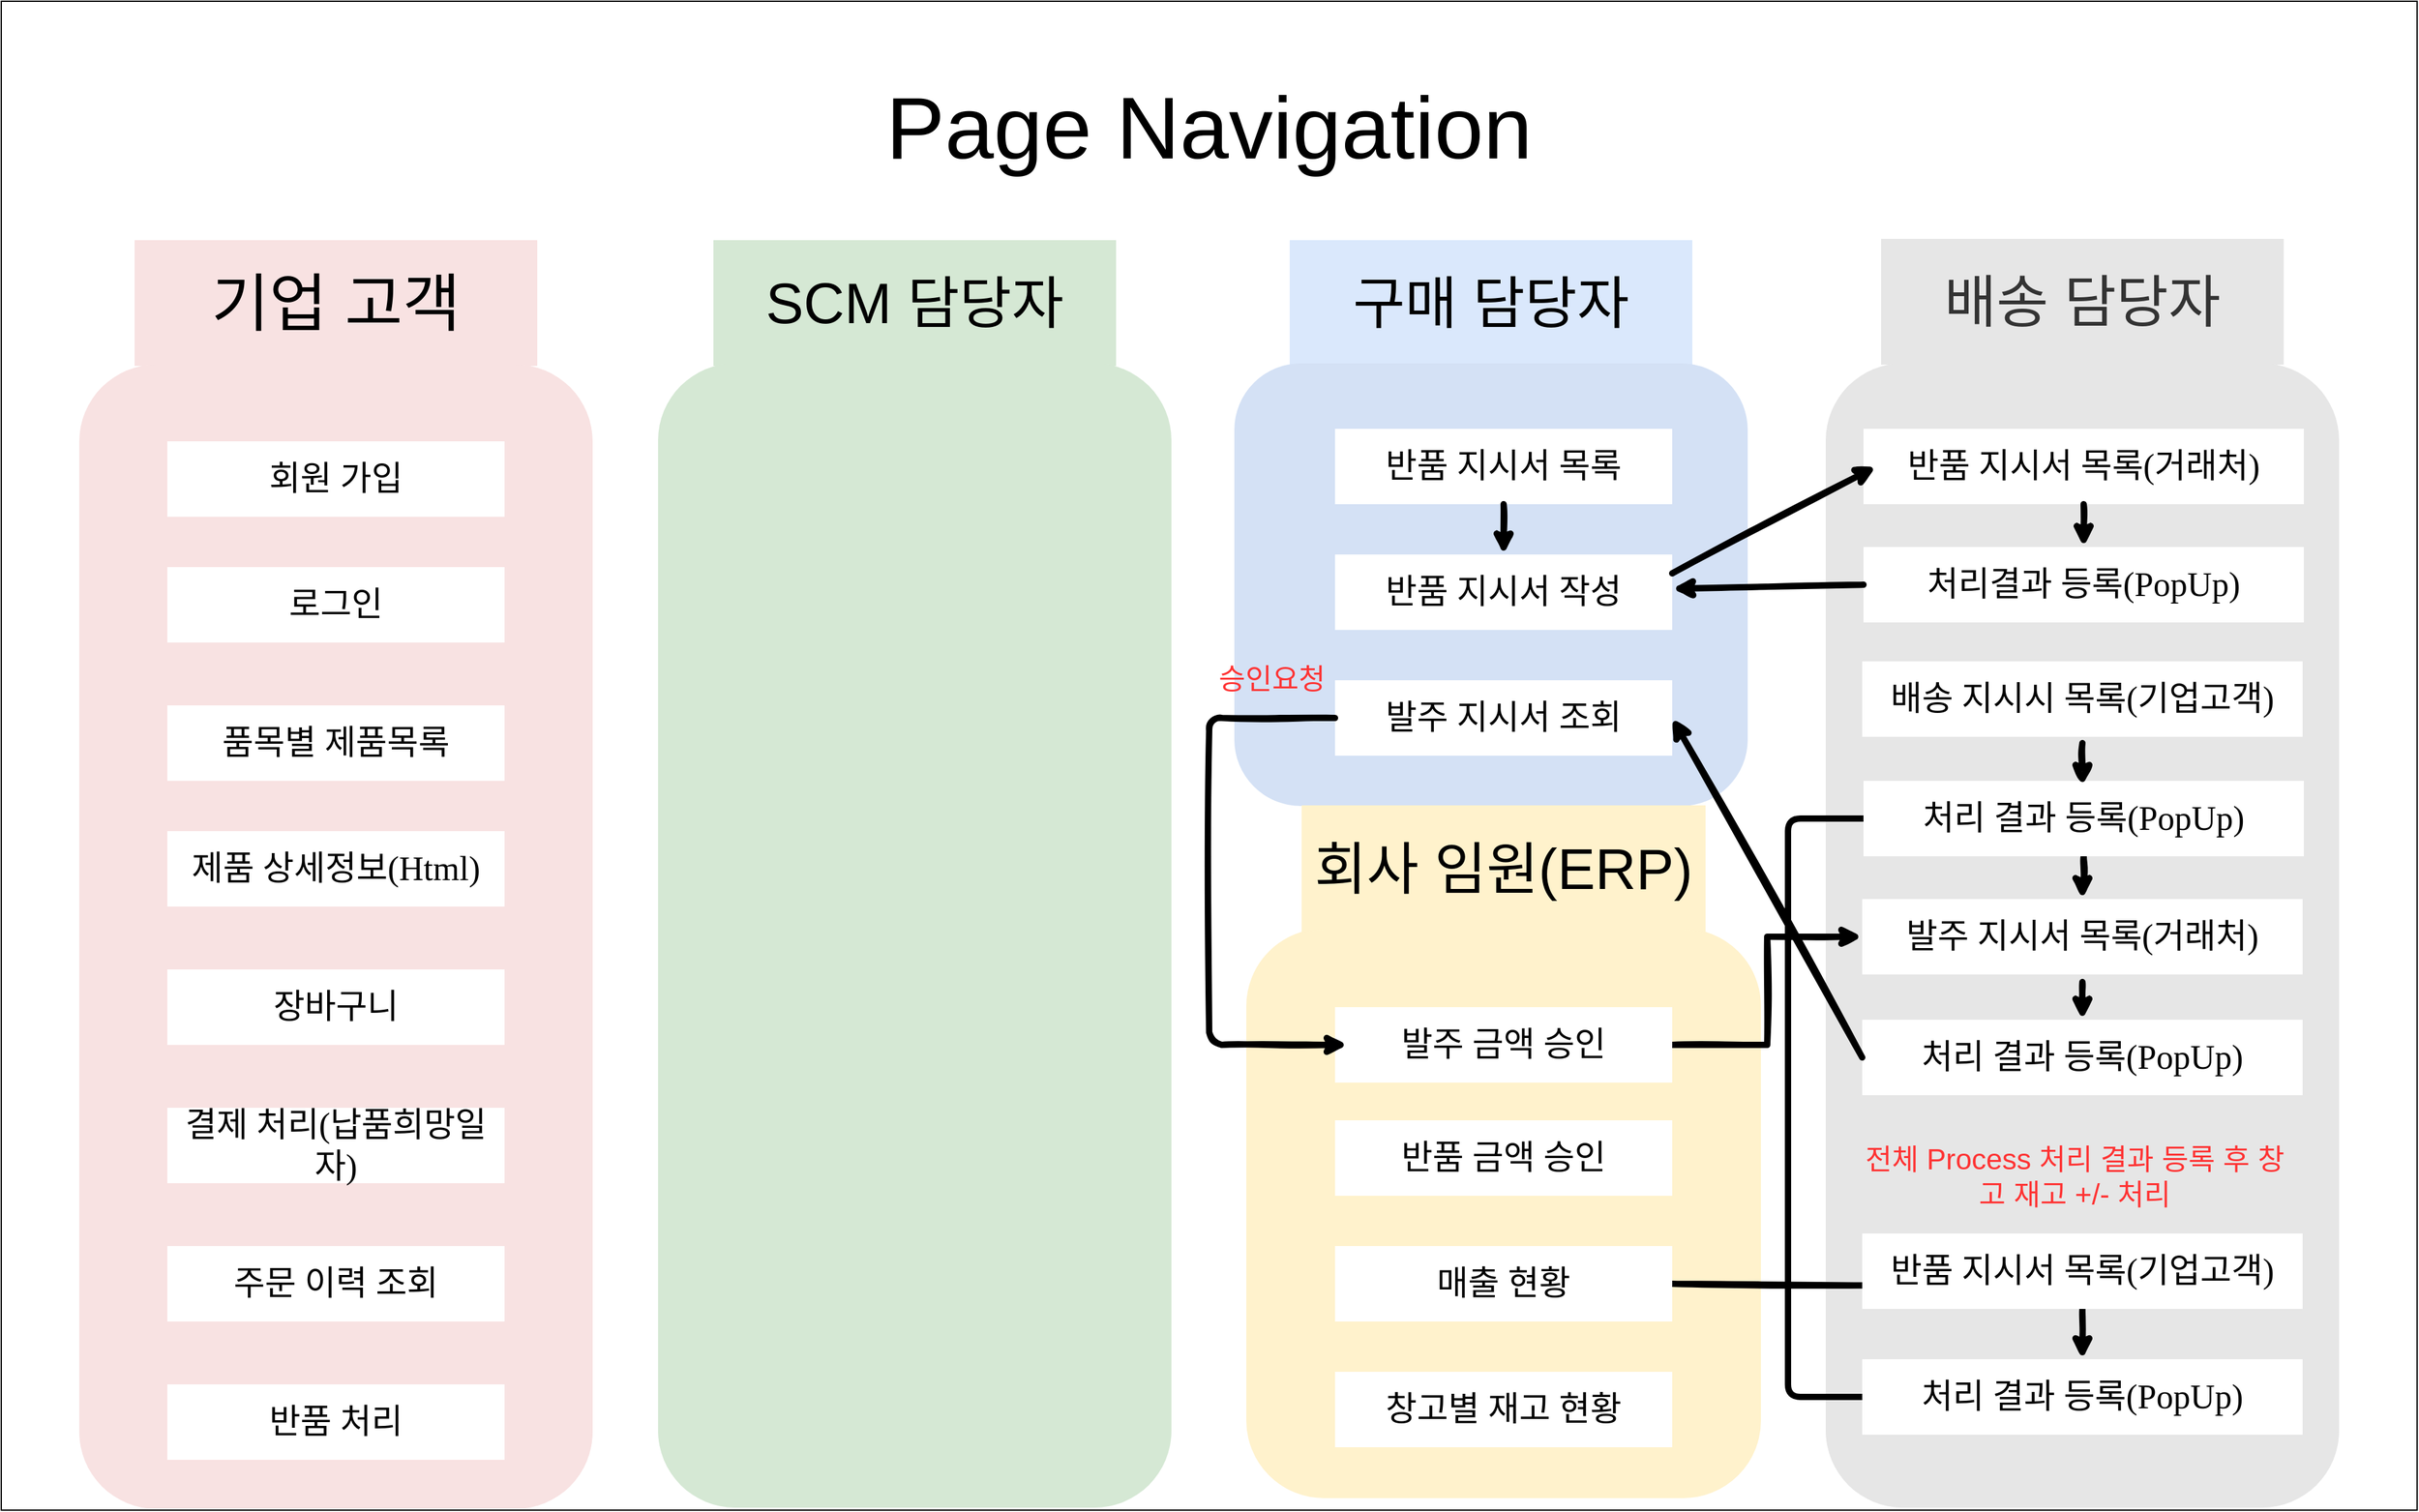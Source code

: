 <mxfile version="14.6.6" type="device"><diagram id="0zodVnznYMbdtaZQFF5Z" name="Page-1"><mxGraphModel dx="3088" dy="1524" grid="1" gridSize="10" guides="1" tooltips="1" connect="1" arrows="1" fold="1" page="1" pageScale="1" pageWidth="827" pageHeight="1169" math="0" shadow="0"><root><mxCell id="0"/><mxCell id="1" parent="0"/><mxCell id="TsWztMVgI1S3dDwuqZNO-1" value="" style="rounded=0;whiteSpace=wrap;html=1;" parent="1" vertex="1"><mxGeometry width="1920" height="1200" as="geometry"/></mxCell><mxCell id="TsWztMVgI1S3dDwuqZNO-2" value="&lt;font style=&quot;font-size: 50px&quot;&gt;기업 고객&lt;/font&gt;" style="text;html=1;align=center;verticalAlign=middle;whiteSpace=wrap;rounded=0;fillColor=#F8E2E2;" parent="1" vertex="1"><mxGeometry x="106" y="190" width="320" height="100" as="geometry"/></mxCell><mxCell id="TsWztMVgI1S3dDwuqZNO-3" value="&lt;font style=&quot;font-size: 70px&quot;&gt;Page Navigation&lt;/font&gt;" style="text;html=1;strokeColor=none;fillColor=none;align=center;verticalAlign=middle;whiteSpace=wrap;rounded=0;" parent="1" vertex="1"><mxGeometry x="625" y="10" width="670" height="180" as="geometry"/></mxCell><mxCell id="TsWztMVgI1S3dDwuqZNO-4" value="&lt;font style=&quot;font-size: 45px&quot;&gt;SCM 담당자&lt;/font&gt;" style="text;html=1;fillColor=#d5e8d4;align=center;verticalAlign=middle;whiteSpace=wrap;rounded=0;" parent="1" vertex="1"><mxGeometry x="566" y="190" width="320" height="100" as="geometry"/></mxCell><mxCell id="TsWztMVgI1S3dDwuqZNO-5" value="&lt;font style=&quot;font-size: 45px&quot;&gt;구매 담당자&lt;/font&gt;" style="text;html=1;align=center;verticalAlign=middle;whiteSpace=wrap;rounded=0;fillColor=#dae8fc;" parent="1" vertex="1"><mxGeometry x="1024" y="190" width="320" height="100" as="geometry"/></mxCell><mxCell id="TsWztMVgI1S3dDwuqZNO-6" value="&lt;font style=&quot;font-size: 45px&quot;&gt;배송 담당자&lt;/font&gt;" style="text;html=1;align=center;verticalAlign=middle;whiteSpace=wrap;rounded=0;fontColor=#333333;fillColor=#E6E6E6;" parent="1" vertex="1"><mxGeometry x="1494" y="189" width="320" height="100" as="geometry"/></mxCell><mxCell id="TsWztMVgI1S3dDwuqZNO-7" value="" style="rounded=1;whiteSpace=wrap;html=1;fillColor=#F8E2E2;strokeColor=none;" parent="1" vertex="1"><mxGeometry x="62" y="289" width="408" height="910" as="geometry"/></mxCell><mxCell id="TsWztMVgI1S3dDwuqZNO-8" value="" style="rounded=1;whiteSpace=wrap;html=1;strokeColor=none;fillColor=#D5E8D4;" parent="1" vertex="1"><mxGeometry x="522" y="288" width="408" height="910" as="geometry"/></mxCell><mxCell id="TsWztMVgI1S3dDwuqZNO-9" value="" style="rounded=1;whiteSpace=wrap;html=1;strokeColor=none;fillColor=#D4E1F5;" parent="1" vertex="1"><mxGeometry x="980" y="288" width="408" height="352" as="geometry"/></mxCell><mxCell id="TsWztMVgI1S3dDwuqZNO-10" value="" style="rounded=1;whiteSpace=wrap;html=1;strokeColor=none;fillColor=#E6E6E6;" parent="1" vertex="1"><mxGeometry x="1450" y="288" width="408" height="910" as="geometry"/></mxCell><mxCell id="TsWztMVgI1S3dDwuqZNO-11" value="&lt;font style=&quot;font-size: 27px&quot;&gt;회원 가입&lt;/font&gt;" style="text;html=1;align=center;verticalAlign=middle;whiteSpace=wrap;rounded=0;fillColor=#FFFFFF;fontFamily=Times New Roman;" parent="1" vertex="1"><mxGeometry x="132" y="350" width="268" height="60" as="geometry"/></mxCell><mxCell id="TsWztMVgI1S3dDwuqZNO-12" value="&lt;font style=&quot;font-size: 27px&quot;&gt;로그인&lt;/font&gt;&lt;span style=&quot;color: rgba(0 , 0 , 0 , 0) ; font-family: monospace ; font-size: 0px&quot;&gt;%3CmxGraphModel%3E%3Croot%3E%3CmxCell%20id%3D%220%22%2F%3E%3CmxCell%20id%3D%221%22%20parent%3D%220%22%2F%3E%3CmxCell%20id%3D%222%22%20value%3D%22%26lt%3Bfont%20style%3D%26quot%3Bfont-size%3A%2027px%26quot%3B%26gt%3B%ED%9A%8C%EC%9B%90%20%EA%B0%80%EC%9E%85%26lt%3B%2Ffont%26gt%3B%22%20style%3D%22text%3Bhtml%3D1%3Balign%3Dcenter%3BverticalAlign%3Dmiddle%3BwhiteSpace%3Dwrap%3Brounded%3D0%3BfillColor%3D%23FFFFFF%3BfontFamily%3DTimes%20New%20Roman%3B%22%20vertex%3D%221%22%20parent%3D%221%22%3E%3CmxGeometry%20x%3D%22132%22%20y%3D%22350%22%20width%3D%22268%22%20height%3D%2260%22%20as%3D%22geometry%22%2F%3E%3C%2FmxCell%3E%3C%2Froot%3E%3C%2FmxGraphModel%3E&lt;/span&gt;" style="text;html=1;align=center;verticalAlign=middle;whiteSpace=wrap;rounded=0;fillColor=#FFFFFF;fontFamily=Times New Roman;" parent="1" vertex="1"><mxGeometry x="132" y="450" width="268" height="60" as="geometry"/></mxCell><mxCell id="TsWztMVgI1S3dDwuqZNO-13" value="&lt;span style=&quot;font-size: 27px&quot;&gt;품목별 제품목록&lt;/span&gt;" style="text;html=1;align=center;verticalAlign=middle;whiteSpace=wrap;rounded=0;fillColor=#FFFFFF;fontFamily=Times New Roman;" parent="1" vertex="1"><mxGeometry x="132" y="560" width="268" height="60" as="geometry"/></mxCell><mxCell id="TsWztMVgI1S3dDwuqZNO-14" value="&lt;span style=&quot;font-size: 27px&quot;&gt;제품 상세정보(Html)&lt;/span&gt;" style="text;html=1;align=center;verticalAlign=middle;whiteSpace=wrap;rounded=0;fillColor=#FFFFFF;fontFamily=Times New Roman;" parent="1" vertex="1"><mxGeometry x="132" y="660" width="268" height="60" as="geometry"/></mxCell><mxCell id="TsWztMVgI1S3dDwuqZNO-15" value="&lt;span style=&quot;font-size: 27px&quot;&gt;장바구니&lt;/span&gt;" style="text;html=1;align=center;verticalAlign=middle;whiteSpace=wrap;rounded=0;fillColor=#FFFFFF;fontFamily=Times New Roman;" parent="1" vertex="1"><mxGeometry x="132" y="770" width="268" height="60" as="geometry"/></mxCell><mxCell id="TsWztMVgI1S3dDwuqZNO-16" value="&lt;span style=&quot;font-size: 27px&quot;&gt;결제 처리(납품희망일자)&lt;/span&gt;" style="text;html=1;align=center;verticalAlign=middle;whiteSpace=wrap;rounded=0;fillColor=#FFFFFF;fontFamily=Times New Roman;" parent="1" vertex="1"><mxGeometry x="132" y="880" width="268" height="60" as="geometry"/></mxCell><mxCell id="TsWztMVgI1S3dDwuqZNO-17" value="&lt;span style=&quot;font-size: 27px&quot;&gt;주문 이력 조회&lt;/span&gt;" style="text;html=1;align=center;verticalAlign=middle;whiteSpace=wrap;rounded=0;fillColor=#FFFFFF;fontFamily=Times New Roman;" parent="1" vertex="1"><mxGeometry x="132" y="990" width="268" height="60" as="geometry"/></mxCell><mxCell id="TsWztMVgI1S3dDwuqZNO-18" value="&lt;span style=&quot;font-size: 27px&quot;&gt;반품 처리&lt;/span&gt;" style="text;html=1;align=center;verticalAlign=middle;whiteSpace=wrap;rounded=0;fillColor=#FFFFFF;fontFamily=Times New Roman;" parent="1" vertex="1"><mxGeometry x="132" y="1100" width="268" height="60" as="geometry"/></mxCell><mxCell id="TsWztMVgI1S3dDwuqZNO-20" value="&lt;span style=&quot;font-size: 27px&quot;&gt;반품 지시서 목록&lt;/span&gt;" style="text;html=1;align=center;verticalAlign=middle;whiteSpace=wrap;rounded=0;fillColor=#FFFFFF;fontFamily=Times New Roman;" parent="1" vertex="1"><mxGeometry x="1060" y="340" width="268" height="60" as="geometry"/></mxCell><mxCell id="TsWztMVgI1S3dDwuqZNO-21" value="&lt;span style=&quot;font-size: 27px&quot;&gt;반품 지시서 작성&lt;/span&gt;" style="text;html=1;align=center;verticalAlign=middle;whiteSpace=wrap;rounded=0;fillColor=#FFFFFF;fontFamily=Times New Roman;" parent="1" vertex="1"><mxGeometry x="1060" y="440" width="268" height="60" as="geometry"/></mxCell><mxCell id="TsWztMVgI1S3dDwuqZNO-22" value="&lt;span style=&quot;font-size: 27px&quot;&gt;발주 지시서 조회&lt;/span&gt;" style="text;html=1;align=center;verticalAlign=middle;whiteSpace=wrap;rounded=0;fillColor=#FFFFFF;fontFamily=Times New Roman;" parent="1" vertex="1"><mxGeometry x="1060" y="540" width="268" height="60" as="geometry"/></mxCell><mxCell id="TsWztMVgI1S3dDwuqZNO-24" value="&lt;font style=&quot;font-size: 45px&quot;&gt;회사 임원(ERP)&lt;/font&gt;" style="text;html=1;align=center;verticalAlign=middle;whiteSpace=wrap;rounded=0;fillColor=#fff2cc;strokeColor=#FFF2CC;" parent="1" vertex="1"><mxGeometry x="1034" y="640" width="320" height="100" as="geometry"/></mxCell><mxCell id="TsWztMVgI1S3dDwuqZNO-25" value="" style="rounded=1;whiteSpace=wrap;html=1;fillColor=#fff2cc;strokeColor=#FFF2CC;" parent="1" vertex="1"><mxGeometry x="990" y="738" width="408" height="452" as="geometry"/></mxCell><mxCell id="TsWztMVgI1S3dDwuqZNO-76" value="" style="edgeStyle=orthogonalEdgeStyle;rounded=0;sketch=1;jumpSize=5;orthogonalLoop=1;jettySize=auto;html=1;strokeWidth=5;entryX=0;entryY=0.5;entryDx=0;entryDy=0;" parent="1" source="TsWztMVgI1S3dDwuqZNO-26" target="TsWztMVgI1S3dDwuqZNO-36" edge="1"><mxGeometry relative="1" as="geometry"/></mxCell><mxCell id="TsWztMVgI1S3dDwuqZNO-26" value="&lt;span style=&quot;font-size: 27px&quot;&gt;발주 금액 승인&lt;/span&gt;" style="text;html=1;align=center;verticalAlign=middle;whiteSpace=wrap;rounded=0;fillColor=#FFFFFF;fontFamily=Times New Roman;" parent="1" vertex="1"><mxGeometry x="1060" y="800" width="268" height="60" as="geometry"/></mxCell><mxCell id="TsWztMVgI1S3dDwuqZNO-87" value="" style="edgeStyle=orthogonalEdgeStyle;rounded=0;sketch=1;jumpSize=5;orthogonalLoop=1;jettySize=auto;html=1;strokeWidth=5;" parent="1" source="TsWztMVgI1S3dDwuqZNO-27" target="TsWztMVgI1S3dDwuqZNO-84" edge="1"><mxGeometry relative="1" as="geometry"/></mxCell><mxCell id="TsWztMVgI1S3dDwuqZNO-27" value="&lt;span style=&quot;font-size: 27px&quot;&gt;매출 현황&lt;/span&gt;&lt;span style=&quot;color: rgba(0 , 0 , 0 , 0) ; font-family: monospace ; font-size: 0px&quot;&gt;%3CmxGraphModel%3E%3Croot%3E%3CmxCell%20id%3D%220%22%2F%3E%3CmxCell%20id%3D%221%22%20parent%3D%220%22%2F%3E%3CmxCell%20id%3D%222%22%20value%3D%22%26lt%3Bspan%20style%3D%26quot%3Bfont-size%3A%2027px%26quot%3B%26gt%3B%EB%B0%9C%EC%A3%BC%20%EA%B8%88%EC%95%A1%20%EC%8A%B9%EC%9D%B8%26lt%3B%2Fspan%26gt%3B%22%20style%3D%22text%3Bhtml%3D1%3Balign%3Dcenter%3BverticalAlign%3Dmiddle%3BwhiteSpace%3Dwrap%3Brounded%3D0%3BfillColor%3D%23FFFFFF%3BfontFamily%3DTimes%20New%20Roman%3B%22%20vertex%3D%221%22%20parent%3D%221%22%3E%3CmxGeometry%20x%3D%221060%22%20y%3D%22800%22%20width%3D%22268%22%20height%3D%2260%22%20as%3D%22geometry%22%2F%3E%3C%2FmxCell%3E%3C%2Froot%3E%3C%2FmxGraphModel%3E&lt;/span&gt;" style="text;html=1;align=center;verticalAlign=middle;whiteSpace=wrap;rounded=0;fillColor=#FFFFFF;fontFamily=Times New Roman;" parent="1" vertex="1"><mxGeometry x="1060" y="990" width="268" height="60" as="geometry"/></mxCell><mxCell id="TsWztMVgI1S3dDwuqZNO-28" value="&lt;span style=&quot;font-size: 27px&quot;&gt;창고별 재고 현황&lt;/span&gt;" style="text;html=1;align=center;verticalAlign=middle;whiteSpace=wrap;rounded=0;fillColor=#FFFFFF;fontFamily=Times New Roman;" parent="1" vertex="1"><mxGeometry x="1060" y="1090" width="268" height="60" as="geometry"/></mxCell><mxCell id="TsWztMVgI1S3dDwuqZNO-29" value="&lt;span style=&quot;font-size: 27px&quot;&gt;반품 지시서 목록(거래처)&lt;/span&gt;" style="text;html=1;align=center;verticalAlign=middle;whiteSpace=wrap;rounded=0;fillColor=#FFFFFF;fontFamily=Times New Roman;" parent="1" vertex="1"><mxGeometry x="1480" y="340" width="350" height="60" as="geometry"/></mxCell><mxCell id="TsWztMVgI1S3dDwuqZNO-31" value="&lt;span style=&quot;font-size: 27px&quot;&gt;처리결과 등록(&lt;/span&gt;&lt;span style=&quot;font-size: 27px&quot;&gt;PopUp&lt;/span&gt;&lt;span style=&quot;font-size: 27px&quot;&gt;)&lt;/span&gt;" style="text;html=1;align=center;verticalAlign=middle;whiteSpace=wrap;rounded=0;fillColor=#FFFFFF;fontFamily=Times New Roman;" parent="1" vertex="1"><mxGeometry x="1480" y="434" width="350" height="60" as="geometry"/></mxCell><mxCell id="TsWztMVgI1S3dDwuqZNO-33" value="&lt;span style=&quot;font-size: 27px&quot;&gt;반품 금액 승인&lt;/span&gt;" style="text;html=1;align=center;verticalAlign=middle;whiteSpace=wrap;rounded=0;fillColor=#FFFFFF;fontFamily=Times New Roman;" parent="1" vertex="1"><mxGeometry x="1060" y="890" width="268" height="60" as="geometry"/></mxCell><mxCell id="TsWztMVgI1S3dDwuqZNO-34" value="&lt;span style=&quot;font-size: 27px&quot;&gt;배송 지시시 목록(기업고객)&lt;/span&gt;" style="text;html=1;align=center;verticalAlign=middle;whiteSpace=wrap;rounded=0;fillColor=#FFFFFF;fontFamily=Times New Roman;" parent="1" vertex="1"><mxGeometry x="1479" y="525" width="350" height="60" as="geometry"/></mxCell><mxCell id="TsWztMVgI1S3dDwuqZNO-94" value="" style="edgeStyle=orthogonalEdgeStyle;rounded=0;sketch=1;jumpSize=5;orthogonalLoop=1;jettySize=auto;html=1;strokeWidth=5;" parent="1" source="TsWztMVgI1S3dDwuqZNO-35" target="TsWztMVgI1S3dDwuqZNO-36" edge="1"><mxGeometry relative="1" as="geometry"/></mxCell><mxCell id="TsWztMVgI1S3dDwuqZNO-35" value="&lt;span style=&quot;font-size: 27px&quot;&gt;처리 결과 등록(PopUp)&lt;/span&gt;" style="text;html=1;align=center;verticalAlign=middle;whiteSpace=wrap;rounded=0;fillColor=#FFFFFF;fontFamily=Times New Roman;" parent="1" vertex="1"><mxGeometry x="1480" y="620" width="350" height="60" as="geometry"/></mxCell><mxCell id="TsWztMVgI1S3dDwuqZNO-36" value="&lt;span style=&quot;font-size: 27px&quot;&gt;발주 지시서 목록(거래처)&lt;/span&gt;" style="text;html=1;align=center;verticalAlign=middle;whiteSpace=wrap;rounded=0;fillColor=#FFFFFF;fontFamily=Times New Roman;" parent="1" vertex="1"><mxGeometry x="1479" y="714" width="350" height="60" as="geometry"/></mxCell><mxCell id="TsWztMVgI1S3dDwuqZNO-37" value="&lt;span style=&quot;font-size: 27px&quot;&gt;처리 결과 등록(PopUp)&lt;/span&gt;" style="text;html=1;align=center;verticalAlign=middle;whiteSpace=wrap;rounded=0;fillColor=#FFFFFF;fontFamily=Times New Roman;" parent="1" vertex="1"><mxGeometry x="1479" y="810" width="350" height="60" as="geometry"/></mxCell><mxCell id="TsWztMVgI1S3dDwuqZNO-91" value="" style="edgeStyle=orthogonalEdgeStyle;rounded=0;sketch=1;jumpSize=5;orthogonalLoop=1;jettySize=auto;html=1;strokeWidth=5;" parent="1" source="TsWztMVgI1S3dDwuqZNO-38" target="TsWztMVgI1S3dDwuqZNO-39" edge="1"><mxGeometry relative="1" as="geometry"/></mxCell><mxCell id="TsWztMVgI1S3dDwuqZNO-38" value="&lt;span style=&quot;font-size: 27px&quot;&gt;반품 지시서 목록(기업고객)&lt;/span&gt;" style="text;html=1;align=center;verticalAlign=middle;whiteSpace=wrap;rounded=0;fillColor=#FFFFFF;fontFamily=Times New Roman;" parent="1" vertex="1"><mxGeometry x="1479" y="980" width="350" height="60" as="geometry"/></mxCell><mxCell id="TsWztMVgI1S3dDwuqZNO-39" value="&lt;span style=&quot;font-size: 27px&quot;&gt;처리 결과 등록(PopUp)&lt;/span&gt;" style="text;html=1;align=center;verticalAlign=middle;whiteSpace=wrap;rounded=0;fillColor=#FFFFFF;fontFamily=Times New Roman;" parent="1" vertex="1"><mxGeometry x="1479" y="1080" width="350" height="60" as="geometry"/></mxCell><mxCell id="TsWztMVgI1S3dDwuqZNO-55" value="" style="endArrow=classic;html=1;strokeWidth=5;exitX=0;exitY=0.5;exitDx=0;exitDy=0;jumpSize=5;sketch=1;" parent="1" source="TsWztMVgI1S3dDwuqZNO-31" target="TsWztMVgI1S3dDwuqZNO-21" edge="1"><mxGeometry width="50" height="50" relative="1" as="geometry"><mxPoint x="1310" y="750" as="sourcePoint"/><mxPoint x="1360" y="700" as="targetPoint"/></mxGeometry></mxCell><mxCell id="TsWztMVgI1S3dDwuqZNO-56" value="" style="endArrow=classic;html=1;strokeWidth=5;exitX=1;exitY=0.25;exitDx=0;exitDy=0;jumpSize=5;sketch=1;" parent="1" source="TsWztMVgI1S3dDwuqZNO-21" edge="1"><mxGeometry width="50" height="50" relative="1" as="geometry"><mxPoint x="1440" y="420" as="sourcePoint"/><mxPoint x="1490" y="370" as="targetPoint"/></mxGeometry></mxCell><mxCell id="TsWztMVgI1S3dDwuqZNO-58" value="" style="endArrow=classic;html=1;strokeWidth=5;exitX=0.5;exitY=1;exitDx=0;exitDy=0;jumpSize=5;sketch=1;" parent="1" source="TsWztMVgI1S3dDwuqZNO-29" target="TsWztMVgI1S3dDwuqZNO-31" edge="1"><mxGeometry width="50" height="50" relative="1" as="geometry"><mxPoint x="1610" y="540" as="sourcePoint"/><mxPoint x="1654" y="420" as="targetPoint"/></mxGeometry></mxCell><mxCell id="TsWztMVgI1S3dDwuqZNO-60" value="" style="endArrow=classic;html=1;strokeWidth=5;exitX=0.5;exitY=1;exitDx=0;exitDy=0;jumpSize=5;sketch=1;" parent="1" edge="1"><mxGeometry width="50" height="50" relative="1" as="geometry"><mxPoint x="1654" y="590" as="sourcePoint"/><mxPoint x="1654" y="624" as="targetPoint"/></mxGeometry></mxCell><mxCell id="TsWztMVgI1S3dDwuqZNO-65" value="" style="endArrow=classic;html=1;strokeWidth=5;entryX=0.5;entryY=0;entryDx=0;entryDy=0;jumpSize=5;sketch=1;" parent="1" target="TsWztMVgI1S3dDwuqZNO-37" edge="1"><mxGeometry width="50" height="50" relative="1" as="geometry"><mxPoint x="1654" y="780" as="sourcePoint"/><mxPoint x="1600" y="364" as="targetPoint"/></mxGeometry></mxCell><mxCell id="TsWztMVgI1S3dDwuqZNO-66" value="" style="endArrow=classic;html=1;strokeWidth=5;exitX=0;exitY=0.5;exitDx=0;exitDy=0;entryX=1;entryY=0.5;entryDx=0;entryDy=0;jumpSize=5;sketch=1;" parent="1" source="TsWztMVgI1S3dDwuqZNO-37" target="TsWztMVgI1S3dDwuqZNO-22" edge="1"><mxGeometry width="50" height="50" relative="1" as="geometry"><mxPoint x="1310" y="750" as="sourcePoint"/><mxPoint x="1360" y="700" as="targetPoint"/></mxGeometry></mxCell><mxCell id="TsWztMVgI1S3dDwuqZNO-67" value="" style="endArrow=classic;html=1;strokeWidth=5;exitX=0;exitY=0.5;exitDx=0;exitDy=0;sketch=1;jumpSize=5;" parent="1" source="TsWztMVgI1S3dDwuqZNO-22" edge="1"><mxGeometry width="50" height="50" relative="1" as="geometry"><mxPoint x="1000" y="870" as="sourcePoint"/><mxPoint x="1070" y="830" as="targetPoint"/><Array as="points"><mxPoint x="960" y="570"/><mxPoint x="960" y="830"/></Array></mxGeometry></mxCell><mxCell id="TsWztMVgI1S3dDwuqZNO-83" value="" style="endArrow=classic;html=1;strokeWidth=5;exitX=0.5;exitY=1;exitDx=0;exitDy=0;jumpSize=5;sketch=1;" parent="1" source="TsWztMVgI1S3dDwuqZNO-20" target="TsWztMVgI1S3dDwuqZNO-21" edge="1"><mxGeometry width="50" height="50" relative="1" as="geometry"><mxPoint x="1310" y="900" as="sourcePoint"/><mxPoint x="1360" y="850" as="targetPoint"/></mxGeometry></mxCell><mxCell id="TsWztMVgI1S3dDwuqZNO-84" value="&lt;font style=&quot;font-size: 23px&quot; color=&quot;#ff3333&quot;&gt;전체 Process 처리 결과 등록 후 창고 재고 +/- 처리&lt;/font&gt;" style="text;html=1;strokeColor=none;fillColor=none;align=center;verticalAlign=middle;whiteSpace=wrap;rounded=0;" parent="1" vertex="1"><mxGeometry x="1480" y="890" width="336" height="90" as="geometry"/></mxCell><mxCell id="TsWztMVgI1S3dDwuqZNO-93" value="" style="endArrow=none;html=1;strokeWidth=5;exitX=0;exitY=0.5;exitDx=0;exitDy=0;entryX=0;entryY=0.5;entryDx=0;entryDy=0;" parent="1" source="TsWztMVgI1S3dDwuqZNO-39" target="TsWztMVgI1S3dDwuqZNO-35" edge="1"><mxGeometry width="50" height="50" relative="1" as="geometry"><mxPoint x="1420" y="700" as="sourcePoint"/><mxPoint x="1490" y="650" as="targetPoint"/><Array as="points"><mxPoint x="1420" y="1110"/><mxPoint x="1420" y="650"/></Array></mxGeometry></mxCell><mxCell id="TsWztMVgI1S3dDwuqZNO-95" value="&lt;font style=&quot;font-size: 23px&quot; color=&quot;#ff3333&quot;&gt;승인요청&lt;/font&gt;" style="text;html=1;strokeColor=none;fillColor=none;align=center;verticalAlign=middle;whiteSpace=wrap;rounded=0;" parent="1" vertex="1"><mxGeometry x="940" y="494" width="140" height="90" as="geometry"/></mxCell></root></mxGraphModel></diagram></mxfile>
